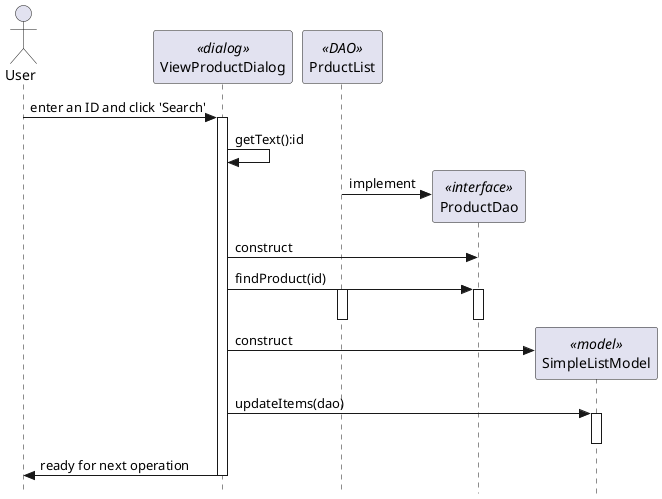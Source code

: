 @startuml
' use strict UML mode
skinparam style strictuml

actor "User" as user

participant "ViewProductDialog" as editor <<dialog>>
user -> editor++ : enter an ID and click 'Search'

editor -> editor: getText():id

create "PrductList" as dao <<DAO>>

create "ProductDao" as interface <<interface>> 
dao -> interface : implement


editor -> interface : construct
editor -> interface++ : findProduct(id)
dao++

interface--
dao--

create "SimpleListModel" as model <<model>>
editor -> model : construct

editor -> model++ : updateItems(dao)
model--


editor –> user-- : ready for next operation
@enduml
